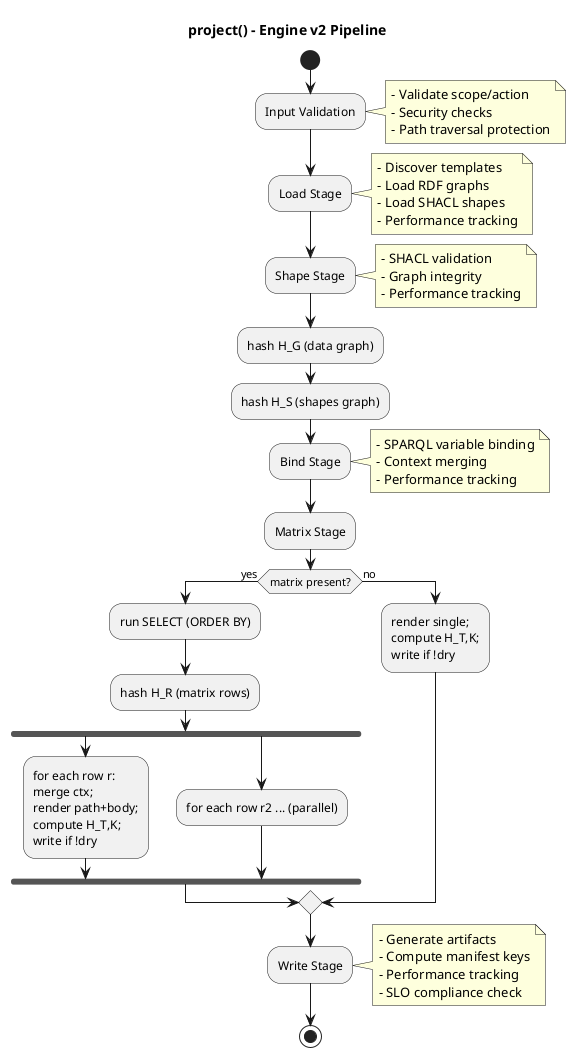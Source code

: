 @startuml
title project() – Engine v2 Pipeline
start
:Input Validation;
note right
  - Validate scope/action
  - Security checks
  - Path traversal protection
end note
:Load Stage;
note right
  - Discover templates
  - Load RDF graphs
  - Load SHACL shapes
  - Performance tracking
end note
:Shape Stage;
note right
  - SHACL validation
  - Graph integrity
  - Performance tracking
end note
:hash H_G (data graph);
:hash H_S (shapes graph);
:Bind Stage;
note right
  - SPARQL variable binding
  - Context merging
  - Performance tracking
end note
:Matrix Stage;
if (matrix present?) then (yes)
  :run SELECT (ORDER BY);
  :hash H_R (matrix rows);
  fork
    :for each row r:\nmerge ctx;\nrender path+body;\ncompute H_T,K;\nwrite if !dry;
  fork again
    :for each row r2 ... (parallel);
  endfork
else (no)
  :render single;\ncompute H_T,K;\nwrite if !dry;
endif
:Write Stage;
note right
  - Generate artifacts
  - Compute manifest keys
  - Performance tracking
  - SLO compliance check
end note
stop
@enduml
